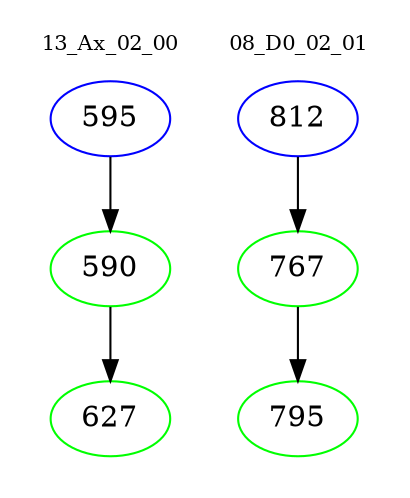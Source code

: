 digraph{
subgraph cluster_0 {
color = white
label = "13_Ax_02_00";
fontsize=10;
T0_595 [label="595", color="blue"]
T0_595 -> T0_590 [color="black"]
T0_590 [label="590", color="green"]
T0_590 -> T0_627 [color="black"]
T0_627 [label="627", color="green"]
}
subgraph cluster_1 {
color = white
label = "08_D0_02_01";
fontsize=10;
T1_812 [label="812", color="blue"]
T1_812 -> T1_767 [color="black"]
T1_767 [label="767", color="green"]
T1_767 -> T1_795 [color="black"]
T1_795 [label="795", color="green"]
}
}
